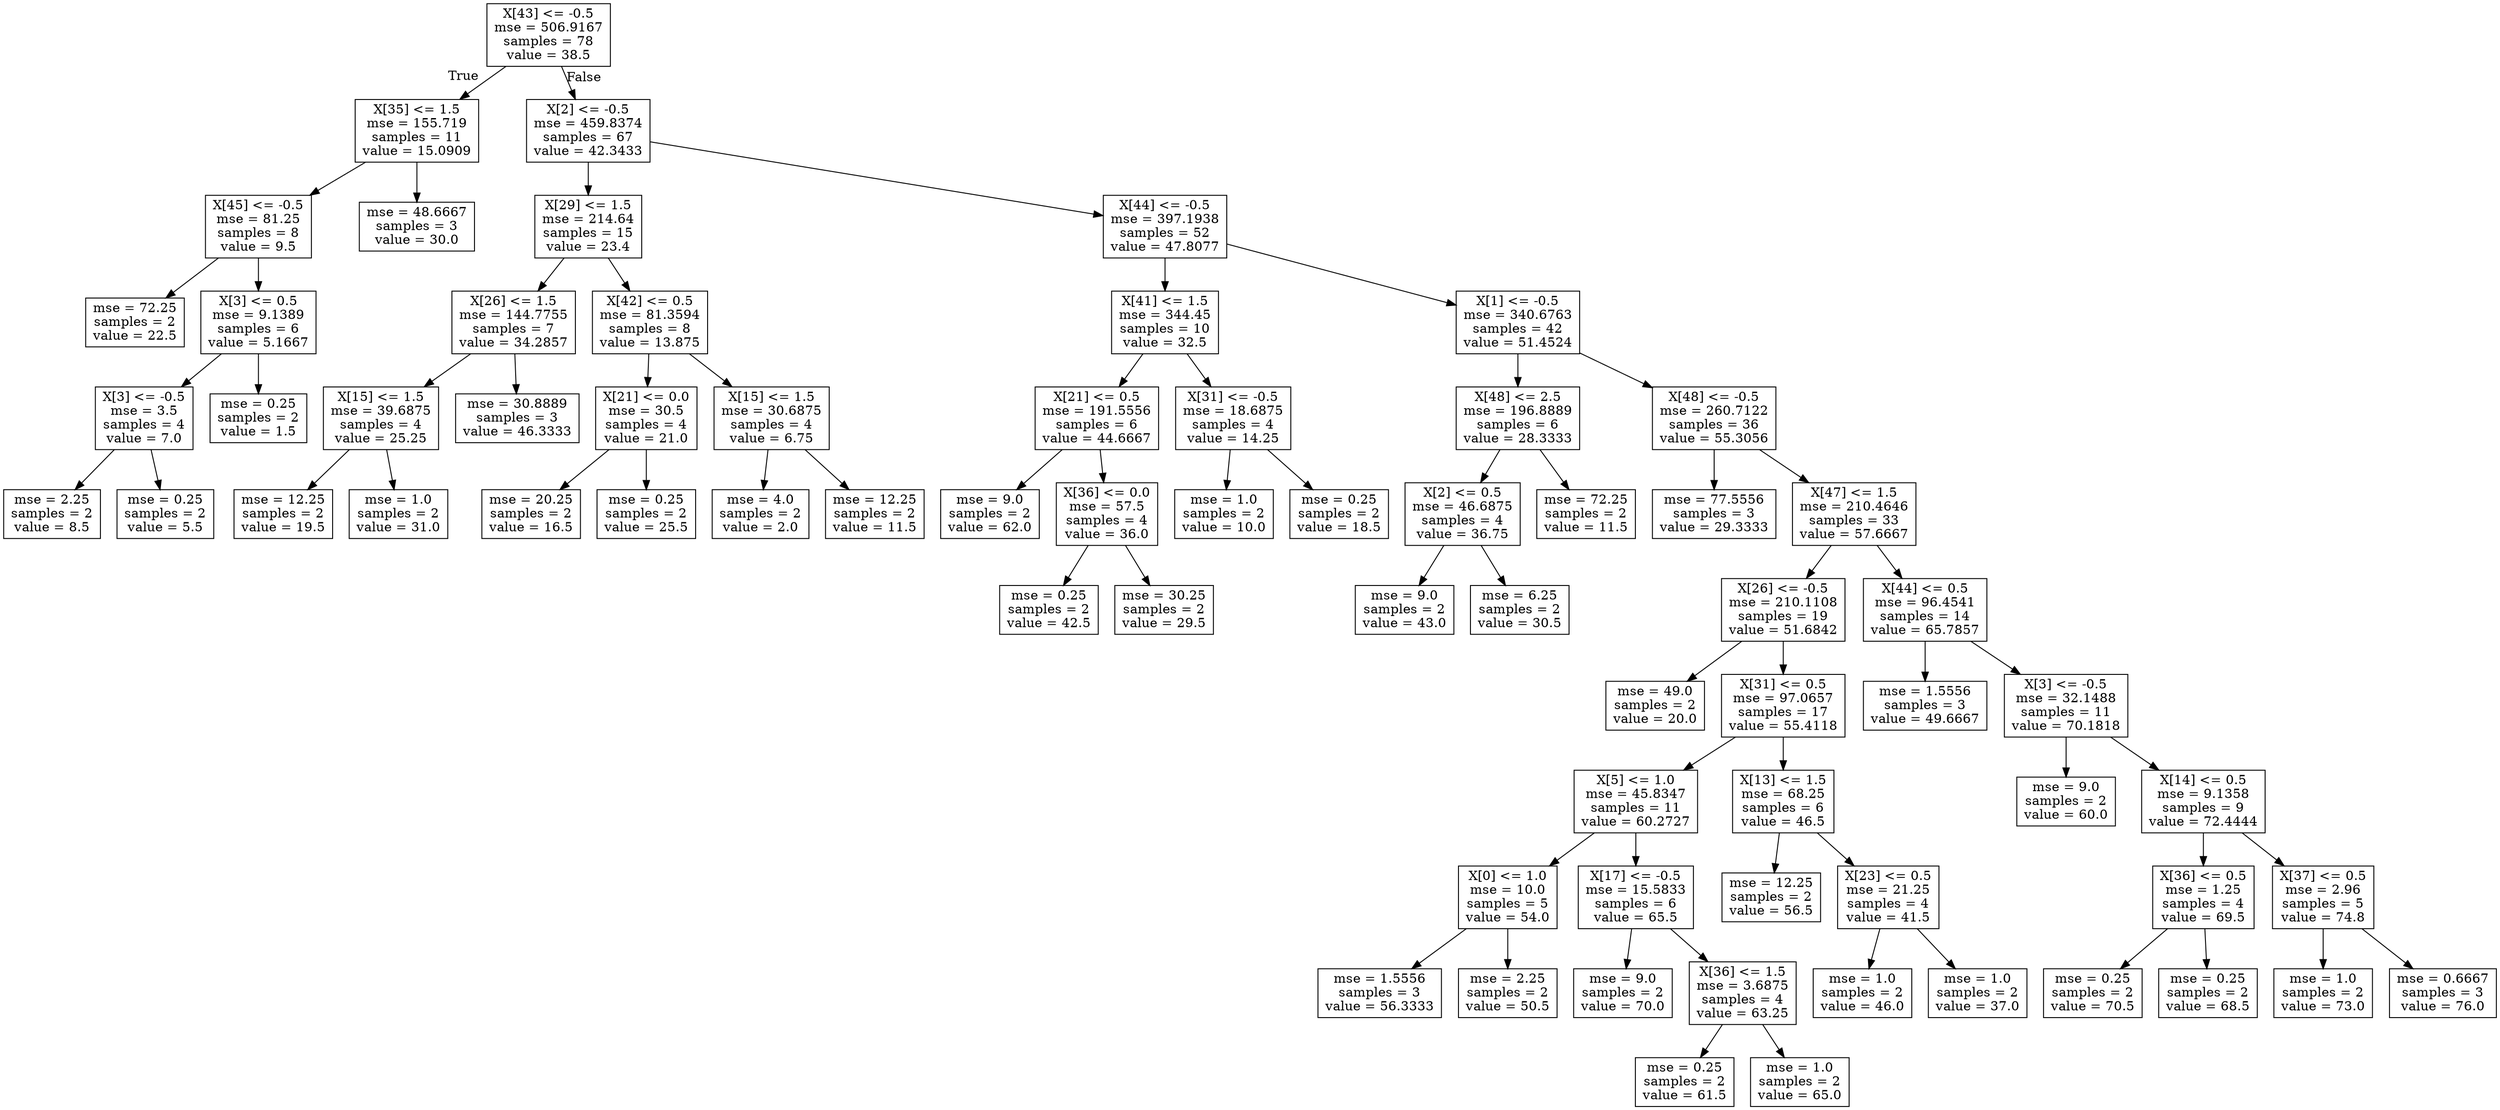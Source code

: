 digraph Tree {
node [shape=box] ;
0 [label="X[43] <= -0.5\nmse = 506.9167\nsamples = 78\nvalue = 38.5"] ;
1 [label="X[35] <= 1.5\nmse = 155.719\nsamples = 11\nvalue = 15.0909"] ;
0 -> 1 [labeldistance=2.5, labelangle=45, headlabel="True"] ;
2 [label="X[45] <= -0.5\nmse = 81.25\nsamples = 8\nvalue = 9.5"] ;
1 -> 2 ;
3 [label="mse = 72.25\nsamples = 2\nvalue = 22.5"] ;
2 -> 3 ;
4 [label="X[3] <= 0.5\nmse = 9.1389\nsamples = 6\nvalue = 5.1667"] ;
2 -> 4 ;
5 [label="X[3] <= -0.5\nmse = 3.5\nsamples = 4\nvalue = 7.0"] ;
4 -> 5 ;
6 [label="mse = 2.25\nsamples = 2\nvalue = 8.5"] ;
5 -> 6 ;
7 [label="mse = 0.25\nsamples = 2\nvalue = 5.5"] ;
5 -> 7 ;
8 [label="mse = 0.25\nsamples = 2\nvalue = 1.5"] ;
4 -> 8 ;
9 [label="mse = 48.6667\nsamples = 3\nvalue = 30.0"] ;
1 -> 9 ;
10 [label="X[2] <= -0.5\nmse = 459.8374\nsamples = 67\nvalue = 42.3433"] ;
0 -> 10 [labeldistance=2.5, labelangle=-45, headlabel="False"] ;
11 [label="X[29] <= 1.5\nmse = 214.64\nsamples = 15\nvalue = 23.4"] ;
10 -> 11 ;
12 [label="X[26] <= 1.5\nmse = 144.7755\nsamples = 7\nvalue = 34.2857"] ;
11 -> 12 ;
13 [label="X[15] <= 1.5\nmse = 39.6875\nsamples = 4\nvalue = 25.25"] ;
12 -> 13 ;
14 [label="mse = 12.25\nsamples = 2\nvalue = 19.5"] ;
13 -> 14 ;
15 [label="mse = 1.0\nsamples = 2\nvalue = 31.0"] ;
13 -> 15 ;
16 [label="mse = 30.8889\nsamples = 3\nvalue = 46.3333"] ;
12 -> 16 ;
17 [label="X[42] <= 0.5\nmse = 81.3594\nsamples = 8\nvalue = 13.875"] ;
11 -> 17 ;
18 [label="X[21] <= 0.0\nmse = 30.5\nsamples = 4\nvalue = 21.0"] ;
17 -> 18 ;
19 [label="mse = 20.25\nsamples = 2\nvalue = 16.5"] ;
18 -> 19 ;
20 [label="mse = 0.25\nsamples = 2\nvalue = 25.5"] ;
18 -> 20 ;
21 [label="X[15] <= 1.5\nmse = 30.6875\nsamples = 4\nvalue = 6.75"] ;
17 -> 21 ;
22 [label="mse = 4.0\nsamples = 2\nvalue = 2.0"] ;
21 -> 22 ;
23 [label="mse = 12.25\nsamples = 2\nvalue = 11.5"] ;
21 -> 23 ;
24 [label="X[44] <= -0.5\nmse = 397.1938\nsamples = 52\nvalue = 47.8077"] ;
10 -> 24 ;
25 [label="X[41] <= 1.5\nmse = 344.45\nsamples = 10\nvalue = 32.5"] ;
24 -> 25 ;
26 [label="X[21] <= 0.5\nmse = 191.5556\nsamples = 6\nvalue = 44.6667"] ;
25 -> 26 ;
27 [label="mse = 9.0\nsamples = 2\nvalue = 62.0"] ;
26 -> 27 ;
28 [label="X[36] <= 0.0\nmse = 57.5\nsamples = 4\nvalue = 36.0"] ;
26 -> 28 ;
29 [label="mse = 0.25\nsamples = 2\nvalue = 42.5"] ;
28 -> 29 ;
30 [label="mse = 30.25\nsamples = 2\nvalue = 29.5"] ;
28 -> 30 ;
31 [label="X[31] <= -0.5\nmse = 18.6875\nsamples = 4\nvalue = 14.25"] ;
25 -> 31 ;
32 [label="mse = 1.0\nsamples = 2\nvalue = 10.0"] ;
31 -> 32 ;
33 [label="mse = 0.25\nsamples = 2\nvalue = 18.5"] ;
31 -> 33 ;
34 [label="X[1] <= -0.5\nmse = 340.6763\nsamples = 42\nvalue = 51.4524"] ;
24 -> 34 ;
35 [label="X[48] <= 2.5\nmse = 196.8889\nsamples = 6\nvalue = 28.3333"] ;
34 -> 35 ;
36 [label="X[2] <= 0.5\nmse = 46.6875\nsamples = 4\nvalue = 36.75"] ;
35 -> 36 ;
37 [label="mse = 9.0\nsamples = 2\nvalue = 43.0"] ;
36 -> 37 ;
38 [label="mse = 6.25\nsamples = 2\nvalue = 30.5"] ;
36 -> 38 ;
39 [label="mse = 72.25\nsamples = 2\nvalue = 11.5"] ;
35 -> 39 ;
40 [label="X[48] <= -0.5\nmse = 260.7122\nsamples = 36\nvalue = 55.3056"] ;
34 -> 40 ;
41 [label="mse = 77.5556\nsamples = 3\nvalue = 29.3333"] ;
40 -> 41 ;
42 [label="X[47] <= 1.5\nmse = 210.4646\nsamples = 33\nvalue = 57.6667"] ;
40 -> 42 ;
43 [label="X[26] <= -0.5\nmse = 210.1108\nsamples = 19\nvalue = 51.6842"] ;
42 -> 43 ;
44 [label="mse = 49.0\nsamples = 2\nvalue = 20.0"] ;
43 -> 44 ;
45 [label="X[31] <= 0.5\nmse = 97.0657\nsamples = 17\nvalue = 55.4118"] ;
43 -> 45 ;
46 [label="X[5] <= 1.0\nmse = 45.8347\nsamples = 11\nvalue = 60.2727"] ;
45 -> 46 ;
47 [label="X[0] <= 1.0\nmse = 10.0\nsamples = 5\nvalue = 54.0"] ;
46 -> 47 ;
48 [label="mse = 1.5556\nsamples = 3\nvalue = 56.3333"] ;
47 -> 48 ;
49 [label="mse = 2.25\nsamples = 2\nvalue = 50.5"] ;
47 -> 49 ;
50 [label="X[17] <= -0.5\nmse = 15.5833\nsamples = 6\nvalue = 65.5"] ;
46 -> 50 ;
51 [label="mse = 9.0\nsamples = 2\nvalue = 70.0"] ;
50 -> 51 ;
52 [label="X[36] <= 1.5\nmse = 3.6875\nsamples = 4\nvalue = 63.25"] ;
50 -> 52 ;
53 [label="mse = 0.25\nsamples = 2\nvalue = 61.5"] ;
52 -> 53 ;
54 [label="mse = 1.0\nsamples = 2\nvalue = 65.0"] ;
52 -> 54 ;
55 [label="X[13] <= 1.5\nmse = 68.25\nsamples = 6\nvalue = 46.5"] ;
45 -> 55 ;
56 [label="mse = 12.25\nsamples = 2\nvalue = 56.5"] ;
55 -> 56 ;
57 [label="X[23] <= 0.5\nmse = 21.25\nsamples = 4\nvalue = 41.5"] ;
55 -> 57 ;
58 [label="mse = 1.0\nsamples = 2\nvalue = 46.0"] ;
57 -> 58 ;
59 [label="mse = 1.0\nsamples = 2\nvalue = 37.0"] ;
57 -> 59 ;
60 [label="X[44] <= 0.5\nmse = 96.4541\nsamples = 14\nvalue = 65.7857"] ;
42 -> 60 ;
61 [label="mse = 1.5556\nsamples = 3\nvalue = 49.6667"] ;
60 -> 61 ;
62 [label="X[3] <= -0.5\nmse = 32.1488\nsamples = 11\nvalue = 70.1818"] ;
60 -> 62 ;
63 [label="mse = 9.0\nsamples = 2\nvalue = 60.0"] ;
62 -> 63 ;
64 [label="X[14] <= 0.5\nmse = 9.1358\nsamples = 9\nvalue = 72.4444"] ;
62 -> 64 ;
65 [label="X[36] <= 0.5\nmse = 1.25\nsamples = 4\nvalue = 69.5"] ;
64 -> 65 ;
66 [label="mse = 0.25\nsamples = 2\nvalue = 70.5"] ;
65 -> 66 ;
67 [label="mse = 0.25\nsamples = 2\nvalue = 68.5"] ;
65 -> 67 ;
68 [label="X[37] <= 0.5\nmse = 2.96\nsamples = 5\nvalue = 74.8"] ;
64 -> 68 ;
69 [label="mse = 1.0\nsamples = 2\nvalue = 73.0"] ;
68 -> 69 ;
70 [label="mse = 0.6667\nsamples = 3\nvalue = 76.0"] ;
68 -> 70 ;
}